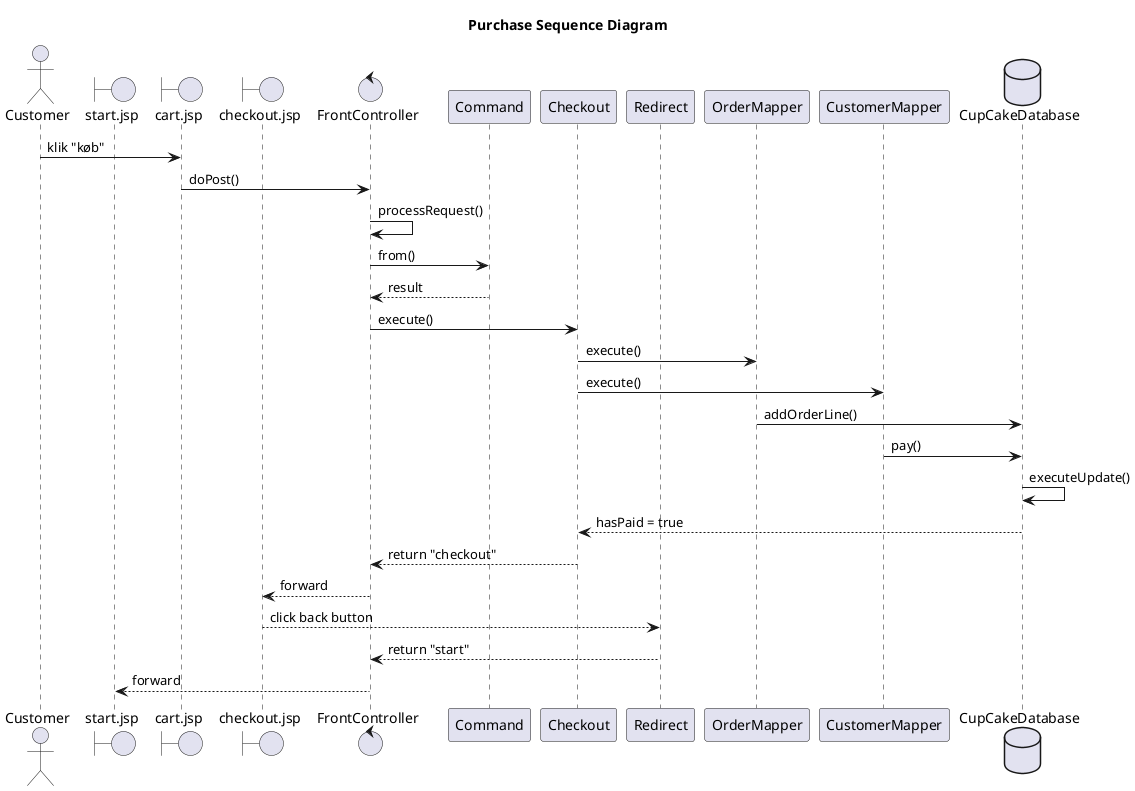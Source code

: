 @startuml
title Purchase Sequence Diagram
actor Customer
boundary start.jsp
boundary cart.jsp
boundary checkout.jsp
control FrontController
participant Command
participant Checkout
participant Redirect
Participant OrderMapper
Participant CustomerMapper
Database CupCakeDatabase

Customer -> cart.jsp : klik "køb"
cart.jsp -> FrontController : doPost()
FrontController -> FrontController : processRequest()
FrontController -> Command : from()
Command --> FrontController : result
FrontController -> Checkout : execute()
Checkout -> OrderMapper : execute()
Checkout -> CustomerMapper : execute()
OrderMapper -> CupCakeDatabase : addOrderLine()
CustomerMapper -> CupCakeDatabase : pay()
CupCakeDatabase -> CupCakeDatabase : executeUpdate()
CupCakeDatabase --> Checkout : hasPaid = true
Checkout --> FrontController : return "checkout"
FrontController --> checkout.jsp : forward
checkout.jsp --> Redirect : click back button
Redirect --> FrontController : return "start"
FrontController --> start.jsp : forward
@enduml